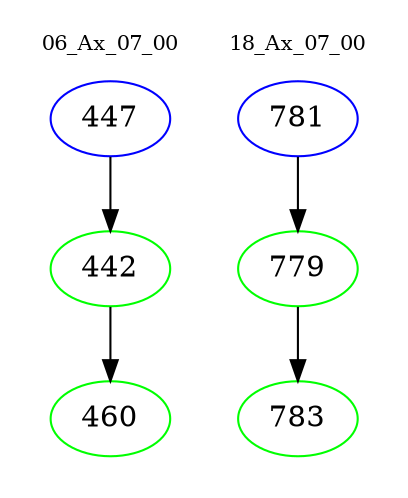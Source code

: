 digraph{
subgraph cluster_0 {
color = white
label = "06_Ax_07_00";
fontsize=10;
T0_447 [label="447", color="blue"]
T0_447 -> T0_442 [color="black"]
T0_442 [label="442", color="green"]
T0_442 -> T0_460 [color="black"]
T0_460 [label="460", color="green"]
}
subgraph cluster_1 {
color = white
label = "18_Ax_07_00";
fontsize=10;
T1_781 [label="781", color="blue"]
T1_781 -> T1_779 [color="black"]
T1_779 [label="779", color="green"]
T1_779 -> T1_783 [color="black"]
T1_783 [label="783", color="green"]
}
}

